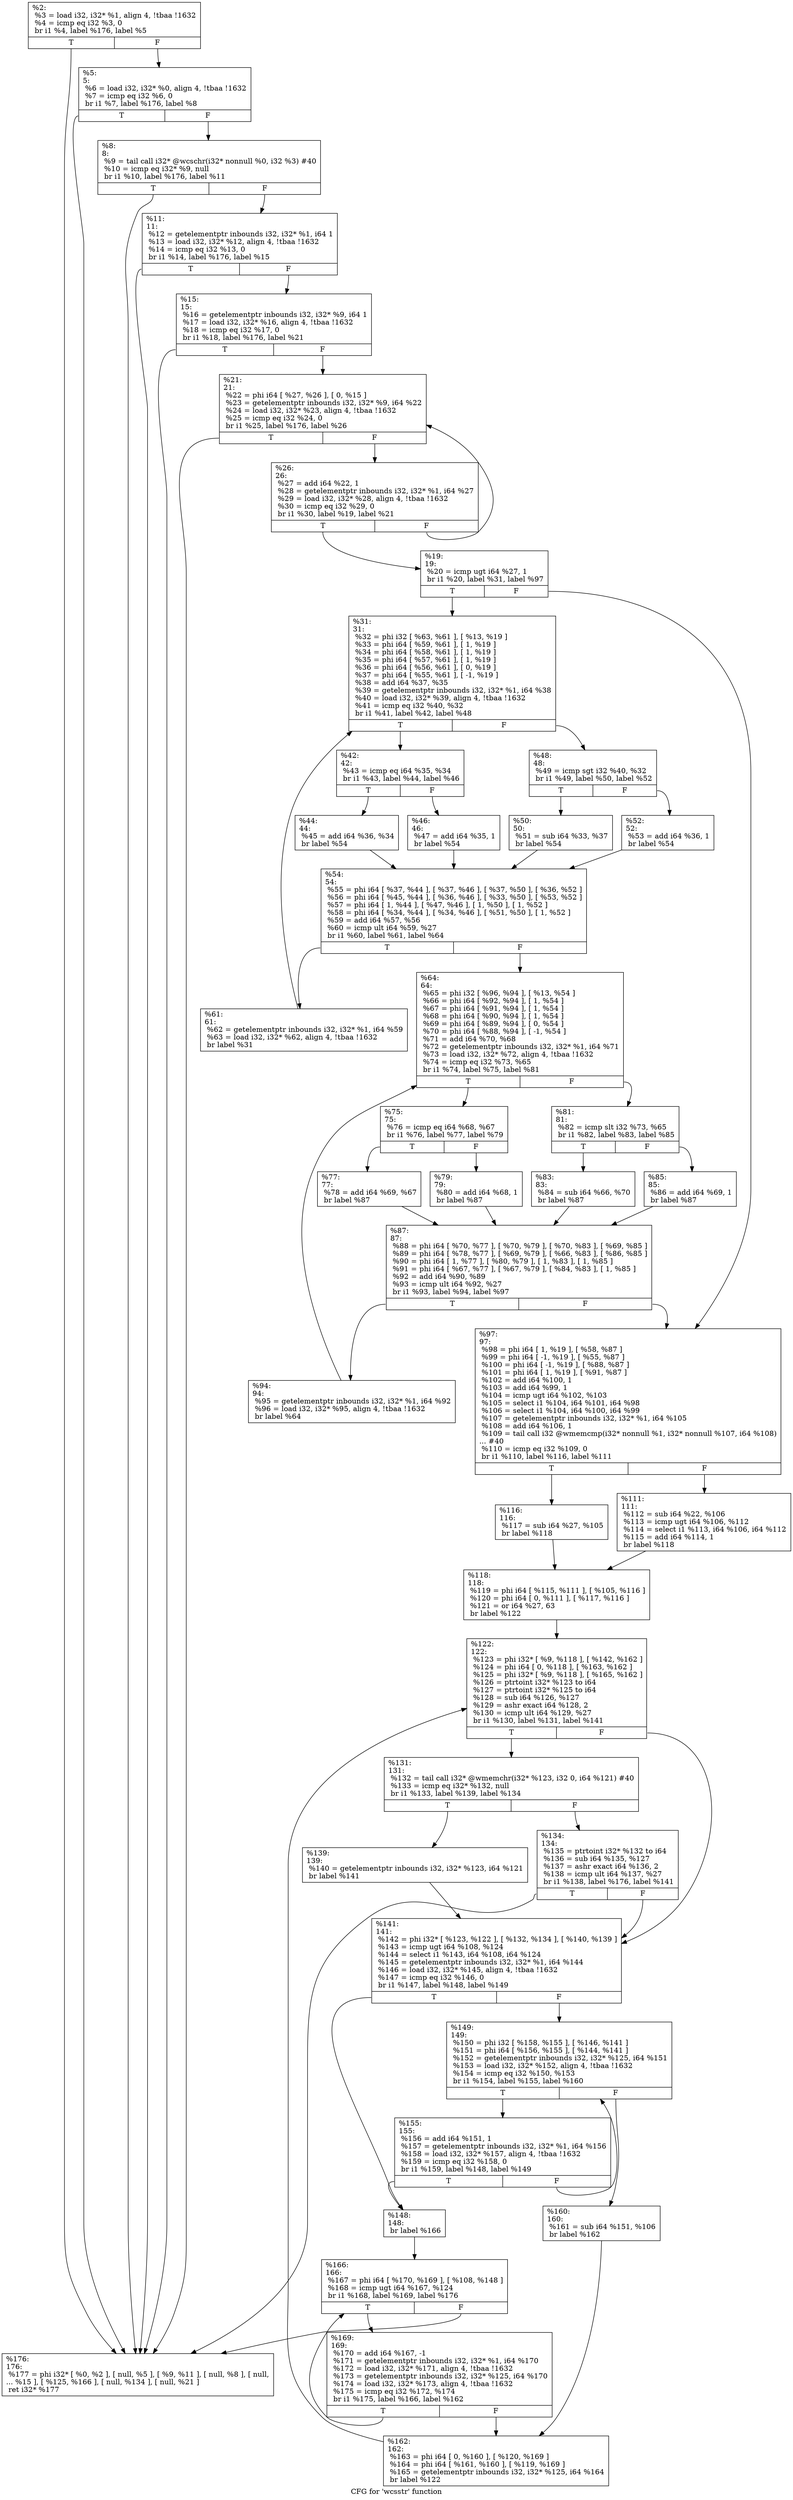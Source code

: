 digraph "CFG for 'wcsstr' function" {
	label="CFG for 'wcsstr' function";

	Node0x1e871b0 [shape=record,label="{%2:\l  %3 = load i32, i32* %1, align 4, !tbaa !1632\l  %4 = icmp eq i32 %3, 0\l  br i1 %4, label %176, label %5\l|{<s0>T|<s1>F}}"];
	Node0x1e871b0:s0 -> Node0x1e87ed0;
	Node0x1e871b0:s1 -> Node0x1e87200;
	Node0x1e87200 [shape=record,label="{%5:\l5:                                                \l  %6 = load i32, i32* %0, align 4, !tbaa !1632\l  %7 = icmp eq i32 %6, 0\l  br i1 %7, label %176, label %8\l|{<s0>T|<s1>F}}"];
	Node0x1e87200:s0 -> Node0x1e87ed0;
	Node0x1e87200:s1 -> Node0x1e87250;
	Node0x1e87250 [shape=record,label="{%8:\l8:                                                \l  %9 = tail call i32* @wcschr(i32* nonnull %0, i32 %3) #40\l  %10 = icmp eq i32* %9, null\l  br i1 %10, label %176, label %11\l|{<s0>T|<s1>F}}"];
	Node0x1e87250:s0 -> Node0x1e87ed0;
	Node0x1e87250:s1 -> Node0x1e872a0;
	Node0x1e872a0 [shape=record,label="{%11:\l11:                                               \l  %12 = getelementptr inbounds i32, i32* %1, i64 1\l  %13 = load i32, i32* %12, align 4, !tbaa !1632\l  %14 = icmp eq i32 %13, 0\l  br i1 %14, label %176, label %15\l|{<s0>T|<s1>F}}"];
	Node0x1e872a0:s0 -> Node0x1e87ed0;
	Node0x1e872a0:s1 -> Node0x1e872f0;
	Node0x1e872f0 [shape=record,label="{%15:\l15:                                               \l  %16 = getelementptr inbounds i32, i32* %9, i64 1\l  %17 = load i32, i32* %16, align 4, !tbaa !1632\l  %18 = icmp eq i32 %17, 0\l  br i1 %18, label %176, label %21\l|{<s0>T|<s1>F}}"];
	Node0x1e872f0:s0 -> Node0x1e87ed0;
	Node0x1e872f0:s1 -> Node0x1e87390;
	Node0x1e87340 [shape=record,label="{%19:\l19:                                               \l  %20 = icmp ugt i64 %27, 1\l  br i1 %20, label %31, label %97\l|{<s0>T|<s1>F}}"];
	Node0x1e87340:s0 -> Node0x1e87430;
	Node0x1e87340:s1 -> Node0x1e879d0;
	Node0x1e87390 [shape=record,label="{%21:\l21:                                               \l  %22 = phi i64 [ %27, %26 ], [ 0, %15 ]\l  %23 = getelementptr inbounds i32, i32* %9, i64 %22\l  %24 = load i32, i32* %23, align 4, !tbaa !1632\l  %25 = icmp eq i32 %24, 0\l  br i1 %25, label %176, label %26\l|{<s0>T|<s1>F}}"];
	Node0x1e87390:s0 -> Node0x1e87ed0;
	Node0x1e87390:s1 -> Node0x1e873e0;
	Node0x1e873e0 [shape=record,label="{%26:\l26:                                               \l  %27 = add i64 %22, 1\l  %28 = getelementptr inbounds i32, i32* %1, i64 %27\l  %29 = load i32, i32* %28, align 4, !tbaa !1632\l  %30 = icmp eq i32 %29, 0\l  br i1 %30, label %19, label %21\l|{<s0>T|<s1>F}}"];
	Node0x1e873e0:s0 -> Node0x1e87340;
	Node0x1e873e0:s1 -> Node0x1e87390;
	Node0x1e87430 [shape=record,label="{%31:\l31:                                               \l  %32 = phi i32 [ %63, %61 ], [ %13, %19 ]\l  %33 = phi i64 [ %59, %61 ], [ 1, %19 ]\l  %34 = phi i64 [ %58, %61 ], [ 1, %19 ]\l  %35 = phi i64 [ %57, %61 ], [ 1, %19 ]\l  %36 = phi i64 [ %56, %61 ], [ 0, %19 ]\l  %37 = phi i64 [ %55, %61 ], [ -1, %19 ]\l  %38 = add i64 %37, %35\l  %39 = getelementptr inbounds i32, i32* %1, i64 %38\l  %40 = load i32, i32* %39, align 4, !tbaa !1632\l  %41 = icmp eq i32 %40, %32\l  br i1 %41, label %42, label %48\l|{<s0>T|<s1>F}}"];
	Node0x1e87430:s0 -> Node0x1e87480;
	Node0x1e87430:s1 -> Node0x1e87570;
	Node0x1e87480 [shape=record,label="{%42:\l42:                                               \l  %43 = icmp eq i64 %35, %34\l  br i1 %43, label %44, label %46\l|{<s0>T|<s1>F}}"];
	Node0x1e87480:s0 -> Node0x1e874d0;
	Node0x1e87480:s1 -> Node0x1e87520;
	Node0x1e874d0 [shape=record,label="{%44:\l44:                                               \l  %45 = add i64 %36, %34\l  br label %54\l}"];
	Node0x1e874d0 -> Node0x1e87660;
	Node0x1e87520 [shape=record,label="{%46:\l46:                                               \l  %47 = add i64 %35, 1\l  br label %54\l}"];
	Node0x1e87520 -> Node0x1e87660;
	Node0x1e87570 [shape=record,label="{%48:\l48:                                               \l  %49 = icmp sgt i32 %40, %32\l  br i1 %49, label %50, label %52\l|{<s0>T|<s1>F}}"];
	Node0x1e87570:s0 -> Node0x1e875c0;
	Node0x1e87570:s1 -> Node0x1e87610;
	Node0x1e875c0 [shape=record,label="{%50:\l50:                                               \l  %51 = sub i64 %33, %37\l  br label %54\l}"];
	Node0x1e875c0 -> Node0x1e87660;
	Node0x1e87610 [shape=record,label="{%52:\l52:                                               \l  %53 = add i64 %36, 1\l  br label %54\l}"];
	Node0x1e87610 -> Node0x1e87660;
	Node0x1e87660 [shape=record,label="{%54:\l54:                                               \l  %55 = phi i64 [ %37, %44 ], [ %37, %46 ], [ %37, %50 ], [ %36, %52 ]\l  %56 = phi i64 [ %45, %44 ], [ %36, %46 ], [ %33, %50 ], [ %53, %52 ]\l  %57 = phi i64 [ 1, %44 ], [ %47, %46 ], [ 1, %50 ], [ 1, %52 ]\l  %58 = phi i64 [ %34, %44 ], [ %34, %46 ], [ %51, %50 ], [ 1, %52 ]\l  %59 = add i64 %57, %56\l  %60 = icmp ult i64 %59, %27\l  br i1 %60, label %61, label %64\l|{<s0>T|<s1>F}}"];
	Node0x1e87660:s0 -> Node0x1e876b0;
	Node0x1e87660:s1 -> Node0x1e87700;
	Node0x1e876b0 [shape=record,label="{%61:\l61:                                               \l  %62 = getelementptr inbounds i32, i32* %1, i64 %59\l  %63 = load i32, i32* %62, align 4, !tbaa !1632\l  br label %31\l}"];
	Node0x1e876b0 -> Node0x1e87430;
	Node0x1e87700 [shape=record,label="{%64:\l64:                                               \l  %65 = phi i32 [ %96, %94 ], [ %13, %54 ]\l  %66 = phi i64 [ %92, %94 ], [ 1, %54 ]\l  %67 = phi i64 [ %91, %94 ], [ 1, %54 ]\l  %68 = phi i64 [ %90, %94 ], [ 1, %54 ]\l  %69 = phi i64 [ %89, %94 ], [ 0, %54 ]\l  %70 = phi i64 [ %88, %94 ], [ -1, %54 ]\l  %71 = add i64 %70, %68\l  %72 = getelementptr inbounds i32, i32* %1, i64 %71\l  %73 = load i32, i32* %72, align 4, !tbaa !1632\l  %74 = icmp eq i32 %73, %65\l  br i1 %74, label %75, label %81\l|{<s0>T|<s1>F}}"];
	Node0x1e87700:s0 -> Node0x1e87750;
	Node0x1e87700:s1 -> Node0x1e87840;
	Node0x1e87750 [shape=record,label="{%75:\l75:                                               \l  %76 = icmp eq i64 %68, %67\l  br i1 %76, label %77, label %79\l|{<s0>T|<s1>F}}"];
	Node0x1e87750:s0 -> Node0x1e877a0;
	Node0x1e87750:s1 -> Node0x1e877f0;
	Node0x1e877a0 [shape=record,label="{%77:\l77:                                               \l  %78 = add i64 %69, %67\l  br label %87\l}"];
	Node0x1e877a0 -> Node0x1e87930;
	Node0x1e877f0 [shape=record,label="{%79:\l79:                                               \l  %80 = add i64 %68, 1\l  br label %87\l}"];
	Node0x1e877f0 -> Node0x1e87930;
	Node0x1e87840 [shape=record,label="{%81:\l81:                                               \l  %82 = icmp slt i32 %73, %65\l  br i1 %82, label %83, label %85\l|{<s0>T|<s1>F}}"];
	Node0x1e87840:s0 -> Node0x1e87890;
	Node0x1e87840:s1 -> Node0x1e878e0;
	Node0x1e87890 [shape=record,label="{%83:\l83:                                               \l  %84 = sub i64 %66, %70\l  br label %87\l}"];
	Node0x1e87890 -> Node0x1e87930;
	Node0x1e878e0 [shape=record,label="{%85:\l85:                                               \l  %86 = add i64 %69, 1\l  br label %87\l}"];
	Node0x1e878e0 -> Node0x1e87930;
	Node0x1e87930 [shape=record,label="{%87:\l87:                                               \l  %88 = phi i64 [ %70, %77 ], [ %70, %79 ], [ %70, %83 ], [ %69, %85 ]\l  %89 = phi i64 [ %78, %77 ], [ %69, %79 ], [ %66, %83 ], [ %86, %85 ]\l  %90 = phi i64 [ 1, %77 ], [ %80, %79 ], [ 1, %83 ], [ 1, %85 ]\l  %91 = phi i64 [ %67, %77 ], [ %67, %79 ], [ %84, %83 ], [ 1, %85 ]\l  %92 = add i64 %90, %89\l  %93 = icmp ult i64 %92, %27\l  br i1 %93, label %94, label %97\l|{<s0>T|<s1>F}}"];
	Node0x1e87930:s0 -> Node0x1e87980;
	Node0x1e87930:s1 -> Node0x1e879d0;
	Node0x1e87980 [shape=record,label="{%94:\l94:                                               \l  %95 = getelementptr inbounds i32, i32* %1, i64 %92\l  %96 = load i32, i32* %95, align 4, !tbaa !1632\l  br label %64\l}"];
	Node0x1e87980 -> Node0x1e87700;
	Node0x1e879d0 [shape=record,label="{%97:\l97:                                               \l  %98 = phi i64 [ 1, %19 ], [ %58, %87 ]\l  %99 = phi i64 [ -1, %19 ], [ %55, %87 ]\l  %100 = phi i64 [ -1, %19 ], [ %88, %87 ]\l  %101 = phi i64 [ 1, %19 ], [ %91, %87 ]\l  %102 = add i64 %100, 1\l  %103 = add i64 %99, 1\l  %104 = icmp ugt i64 %102, %103\l  %105 = select i1 %104, i64 %101, i64 %98\l  %106 = select i1 %104, i64 %100, i64 %99\l  %107 = getelementptr inbounds i32, i32* %1, i64 %105\l  %108 = add i64 %106, 1\l  %109 = tail call i32 @wmemcmp(i32* nonnull %1, i32* nonnull %107, i64 %108)\l... #40\l  %110 = icmp eq i32 %109, 0\l  br i1 %110, label %116, label %111\l|{<s0>T|<s1>F}}"];
	Node0x1e879d0:s0 -> Node0x1e87a70;
	Node0x1e879d0:s1 -> Node0x1e87a20;
	Node0x1e87a20 [shape=record,label="{%111:\l111:                                              \l  %112 = sub i64 %22, %106\l  %113 = icmp ugt i64 %106, %112\l  %114 = select i1 %113, i64 %106, i64 %112\l  %115 = add i64 %114, 1\l  br label %118\l}"];
	Node0x1e87a20 -> Node0x1e87ac0;
	Node0x1e87a70 [shape=record,label="{%116:\l116:                                              \l  %117 = sub i64 %27, %105\l  br label %118\l}"];
	Node0x1e87a70 -> Node0x1e87ac0;
	Node0x1e87ac0 [shape=record,label="{%118:\l118:                                              \l  %119 = phi i64 [ %115, %111 ], [ %105, %116 ]\l  %120 = phi i64 [ 0, %111 ], [ %117, %116 ]\l  %121 = or i64 %27, 63\l  br label %122\l}"];
	Node0x1e87ac0 -> Node0x1e87b10;
	Node0x1e87b10 [shape=record,label="{%122:\l122:                                              \l  %123 = phi i32* [ %9, %118 ], [ %142, %162 ]\l  %124 = phi i64 [ 0, %118 ], [ %163, %162 ]\l  %125 = phi i32* [ %9, %118 ], [ %165, %162 ]\l  %126 = ptrtoint i32* %123 to i64\l  %127 = ptrtoint i32* %125 to i64\l  %128 = sub i64 %126, %127\l  %129 = ashr exact i64 %128, 2\l  %130 = icmp ult i64 %129, %27\l  br i1 %130, label %131, label %141\l|{<s0>T|<s1>F}}"];
	Node0x1e87b10:s0 -> Node0x1e87b60;
	Node0x1e87b10:s1 -> Node0x1e87c50;
	Node0x1e87b60 [shape=record,label="{%131:\l131:                                              \l  %132 = tail call i32* @wmemchr(i32* %123, i32 0, i64 %121) #40\l  %133 = icmp eq i32* %132, null\l  br i1 %133, label %139, label %134\l|{<s0>T|<s1>F}}"];
	Node0x1e87b60:s0 -> Node0x1e87c00;
	Node0x1e87b60:s1 -> Node0x1e87bb0;
	Node0x1e87bb0 [shape=record,label="{%134:\l134:                                              \l  %135 = ptrtoint i32* %132 to i64\l  %136 = sub i64 %135, %127\l  %137 = ashr exact i64 %136, 2\l  %138 = icmp ult i64 %137, %27\l  br i1 %138, label %176, label %141\l|{<s0>T|<s1>F}}"];
	Node0x1e87bb0:s0 -> Node0x1e87ed0;
	Node0x1e87bb0:s1 -> Node0x1e87c50;
	Node0x1e87c00 [shape=record,label="{%139:\l139:                                              \l  %140 = getelementptr inbounds i32, i32* %123, i64 %121\l  br label %141\l}"];
	Node0x1e87c00 -> Node0x1e87c50;
	Node0x1e87c50 [shape=record,label="{%141:\l141:                                              \l  %142 = phi i32* [ %123, %122 ], [ %132, %134 ], [ %140, %139 ]\l  %143 = icmp ugt i64 %108, %124\l  %144 = select i1 %143, i64 %108, i64 %124\l  %145 = getelementptr inbounds i32, i32* %1, i64 %144\l  %146 = load i32, i32* %145, align 4, !tbaa !1632\l  %147 = icmp eq i32 %146, 0\l  br i1 %147, label %148, label %149\l|{<s0>T|<s1>F}}"];
	Node0x1e87c50:s0 -> Node0x1e87ca0;
	Node0x1e87c50:s1 -> Node0x1e87cf0;
	Node0x1e87ca0 [shape=record,label="{%148:\l148:                                              \l  br label %166\l}"];
	Node0x1e87ca0 -> Node0x1e87e30;
	Node0x1e87cf0 [shape=record,label="{%149:\l149:                                              \l  %150 = phi i32 [ %158, %155 ], [ %146, %141 ]\l  %151 = phi i64 [ %156, %155 ], [ %144, %141 ]\l  %152 = getelementptr inbounds i32, i32* %125, i64 %151\l  %153 = load i32, i32* %152, align 4, !tbaa !1632\l  %154 = icmp eq i32 %150, %153\l  br i1 %154, label %155, label %160\l|{<s0>T|<s1>F}}"];
	Node0x1e87cf0:s0 -> Node0x1e87d40;
	Node0x1e87cf0:s1 -> Node0x1e87d90;
	Node0x1e87d40 [shape=record,label="{%155:\l155:                                              \l  %156 = add i64 %151, 1\l  %157 = getelementptr inbounds i32, i32* %1, i64 %156\l  %158 = load i32, i32* %157, align 4, !tbaa !1632\l  %159 = icmp eq i32 %158, 0\l  br i1 %159, label %148, label %149\l|{<s0>T|<s1>F}}"];
	Node0x1e87d40:s0 -> Node0x1e87ca0;
	Node0x1e87d40:s1 -> Node0x1e87cf0;
	Node0x1e87d90 [shape=record,label="{%160:\l160:                                              \l  %161 = sub i64 %151, %106\l  br label %162\l}"];
	Node0x1e87d90 -> Node0x1e87de0;
	Node0x1e87de0 [shape=record,label="{%162:\l162:                                              \l  %163 = phi i64 [ 0, %160 ], [ %120, %169 ]\l  %164 = phi i64 [ %161, %160 ], [ %119, %169 ]\l  %165 = getelementptr inbounds i32, i32* %125, i64 %164\l  br label %122\l}"];
	Node0x1e87de0 -> Node0x1e87b10;
	Node0x1e87e30 [shape=record,label="{%166:\l166:                                              \l  %167 = phi i64 [ %170, %169 ], [ %108, %148 ]\l  %168 = icmp ugt i64 %167, %124\l  br i1 %168, label %169, label %176\l|{<s0>T|<s1>F}}"];
	Node0x1e87e30:s0 -> Node0x1e87e80;
	Node0x1e87e30:s1 -> Node0x1e87ed0;
	Node0x1e87e80 [shape=record,label="{%169:\l169:                                              \l  %170 = add i64 %167, -1\l  %171 = getelementptr inbounds i32, i32* %1, i64 %170\l  %172 = load i32, i32* %171, align 4, !tbaa !1632\l  %173 = getelementptr inbounds i32, i32* %125, i64 %170\l  %174 = load i32, i32* %173, align 4, !tbaa !1632\l  %175 = icmp eq i32 %172, %174\l  br i1 %175, label %166, label %162\l|{<s0>T|<s1>F}}"];
	Node0x1e87e80:s0 -> Node0x1e87e30;
	Node0x1e87e80:s1 -> Node0x1e87de0;
	Node0x1e87ed0 [shape=record,label="{%176:\l176:                                              \l  %177 = phi i32* [ %0, %2 ], [ null, %5 ], [ %9, %11 ], [ null, %8 ], [ null,\l... %15 ], [ %125, %166 ], [ null, %134 ], [ null, %21 ]\l  ret i32* %177\l}"];
}
